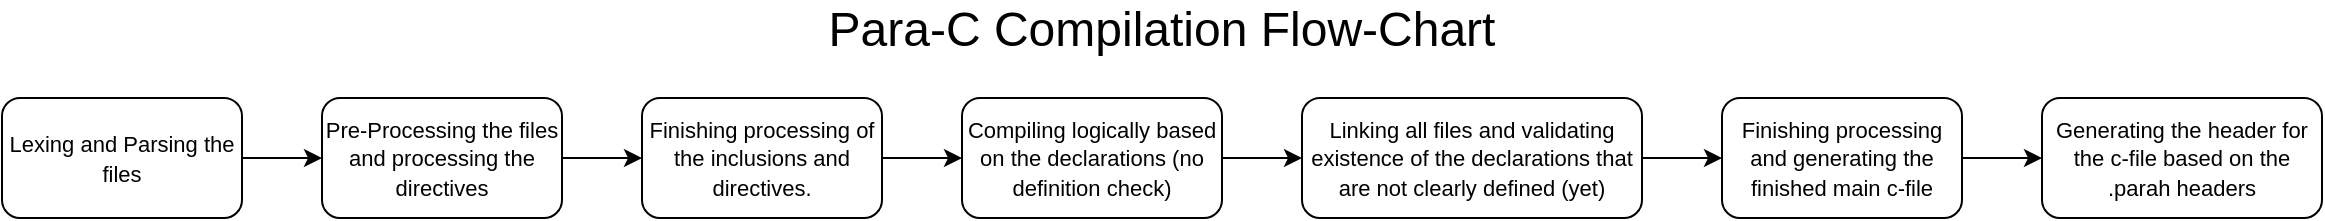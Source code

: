 <mxfile version="15.4.0" type="device"><diagram id="-9jkrDkOxqmD_Jxke7Gy" name="Page-1"><mxGraphModel dx="2786" dy="846" grid="1" gridSize="10" guides="1" tooltips="1" connect="1" arrows="1" fold="1" page="1" pageScale="1" pageWidth="850" pageHeight="1100" math="0" shadow="0"><root><mxCell id="0"/><mxCell id="1" parent="0"/><mxCell id="3yl4FT0rlKGeCzZOasIo-2" style="edgeStyle=orthogonalEdgeStyle;rounded=0;orthogonalLoop=1;jettySize=auto;html=1;exitX=1;exitY=0.5;exitDx=0;exitDy=0;entryX=0;entryY=0.5;entryDx=0;entryDy=0;" parent="1" source="IX7vIXtPKFeW4PiUkHyM-1" target="3yl4FT0rlKGeCzZOasIo-1" edge="1"><mxGeometry relative="1" as="geometry"/></mxCell><mxCell id="IX7vIXtPKFeW4PiUkHyM-1" value="&lt;font style=&quot;font-size: 11px&quot;&gt;Lexing and Parsing the files&lt;/font&gt;" style="rounded=1;whiteSpace=wrap;html=1;" parent="1" vertex="1"><mxGeometry x="-1005" y="110" width="120" height="60" as="geometry"/></mxCell><mxCell id="IX7vIXtPKFeW4PiUkHyM-2" value="&lt;div&gt;&lt;font style=&quot;font-size: 24px&quot;&gt;Para-C Compilation Flow-Chart&lt;/font&gt;&lt;/div&gt;&lt;div&gt;&lt;font style=&quot;font-size: 24px&quot;&gt;&lt;br&gt;&lt;/font&gt;&lt;/div&gt;" style="text;html=1;strokeColor=none;fillColor=none;align=center;verticalAlign=middle;whiteSpace=wrap;rounded=0;" parent="1" vertex="1"><mxGeometry x="-650" y="80" width="450" height="20" as="geometry"/></mxCell><mxCell id="3yl4FT0rlKGeCzZOasIo-4" style="edgeStyle=orthogonalEdgeStyle;rounded=0;orthogonalLoop=1;jettySize=auto;html=1;exitX=1;exitY=0.5;exitDx=0;exitDy=0;entryX=0;entryY=0.5;entryDx=0;entryDy=0;" parent="1" source="3yl4FT0rlKGeCzZOasIo-1" target="3yl4FT0rlKGeCzZOasIo-3" edge="1"><mxGeometry relative="1" as="geometry"/></mxCell><mxCell id="3yl4FT0rlKGeCzZOasIo-1" value="&lt;font style=&quot;font-size: 11px&quot;&gt;Pre-Processing the files and processing the directives&lt;/font&gt;" style="rounded=1;whiteSpace=wrap;html=1;" parent="1" vertex="1"><mxGeometry x="-845" y="110" width="120" height="60" as="geometry"/></mxCell><mxCell id="3yl4FT0rlKGeCzZOasIo-6" style="edgeStyle=orthogonalEdgeStyle;rounded=0;orthogonalLoop=1;jettySize=auto;html=1;exitX=1;exitY=0.5;exitDx=0;exitDy=0;entryX=0;entryY=0.5;entryDx=0;entryDy=0;" parent="1" source="3yl4FT0rlKGeCzZOasIo-3" target="3yl4FT0rlKGeCzZOasIo-5" edge="1"><mxGeometry relative="1" as="geometry"/></mxCell><mxCell id="3yl4FT0rlKGeCzZOasIo-3" value="&lt;font style=&quot;font-size: 11px&quot;&gt;Finishing processing of the inclusions and directives.&lt;/font&gt;" style="rounded=1;whiteSpace=wrap;html=1;" parent="1" vertex="1"><mxGeometry x="-685" y="110" width="120" height="60" as="geometry"/></mxCell><mxCell id="3yl4FT0rlKGeCzZOasIo-8" style="edgeStyle=orthogonalEdgeStyle;rounded=0;orthogonalLoop=1;jettySize=auto;html=1;exitX=1;exitY=0.5;exitDx=0;exitDy=0;entryX=0;entryY=0.5;entryDx=0;entryDy=0;" parent="1" source="3yl4FT0rlKGeCzZOasIo-5" target="3yl4FT0rlKGeCzZOasIo-7" edge="1"><mxGeometry relative="1" as="geometry"/></mxCell><mxCell id="3yl4FT0rlKGeCzZOasIo-5" value="&lt;font style=&quot;font-size: 11px&quot;&gt;Compiling logically based on the declarations (no definition check)&lt;/font&gt;" style="rounded=1;whiteSpace=wrap;html=1;" parent="1" vertex="1"><mxGeometry x="-525" y="110" width="130" height="60" as="geometry"/></mxCell><mxCell id="3yl4FT0rlKGeCzZOasIo-10" style="edgeStyle=orthogonalEdgeStyle;rounded=0;orthogonalLoop=1;jettySize=auto;html=1;exitX=1;exitY=0.5;exitDx=0;exitDy=0;entryX=0;entryY=0.5;entryDx=0;entryDy=0;" parent="1" source="3yl4FT0rlKGeCzZOasIo-7" target="3yl4FT0rlKGeCzZOasIo-9" edge="1"><mxGeometry relative="1" as="geometry"/></mxCell><mxCell id="3yl4FT0rlKGeCzZOasIo-7" value="&lt;font style=&quot;font-size: 11px&quot;&gt;Linking all files and validating existence of the declarations that are not clearly defined (yet)&lt;/font&gt;" style="rounded=1;whiteSpace=wrap;html=1;" parent="1" vertex="1"><mxGeometry x="-355" y="110" width="170" height="60" as="geometry"/></mxCell><mxCell id="3yl4FT0rlKGeCzZOasIo-13" style="edgeStyle=orthogonalEdgeStyle;rounded=0;orthogonalLoop=1;jettySize=auto;html=1;exitX=1;exitY=0.5;exitDx=0;exitDy=0;entryX=0;entryY=0.5;entryDx=0;entryDy=0;" parent="1" source="3yl4FT0rlKGeCzZOasIo-9" target="3yl4FT0rlKGeCzZOasIo-11" edge="1"><mxGeometry relative="1" as="geometry"/></mxCell><mxCell id="3yl4FT0rlKGeCzZOasIo-9" value="&lt;font style=&quot;font-size: 11px&quot;&gt;Finishing processing and generating the finished main c-file&lt;/font&gt;" style="rounded=1;whiteSpace=wrap;html=1;" parent="1" vertex="1"><mxGeometry x="-145" y="110" width="120" height="60" as="geometry"/></mxCell><mxCell id="3yl4FT0rlKGeCzZOasIo-11" value="&lt;font style=&quot;font-size: 11px&quot;&gt;Generating the header for the c-file based on the .parah headers&lt;/font&gt;" style="rounded=1;whiteSpace=wrap;html=1;" parent="1" vertex="1"><mxGeometry x="15" y="110" width="140" height="60" as="geometry"/></mxCell></root></mxGraphModel></diagram></mxfile>